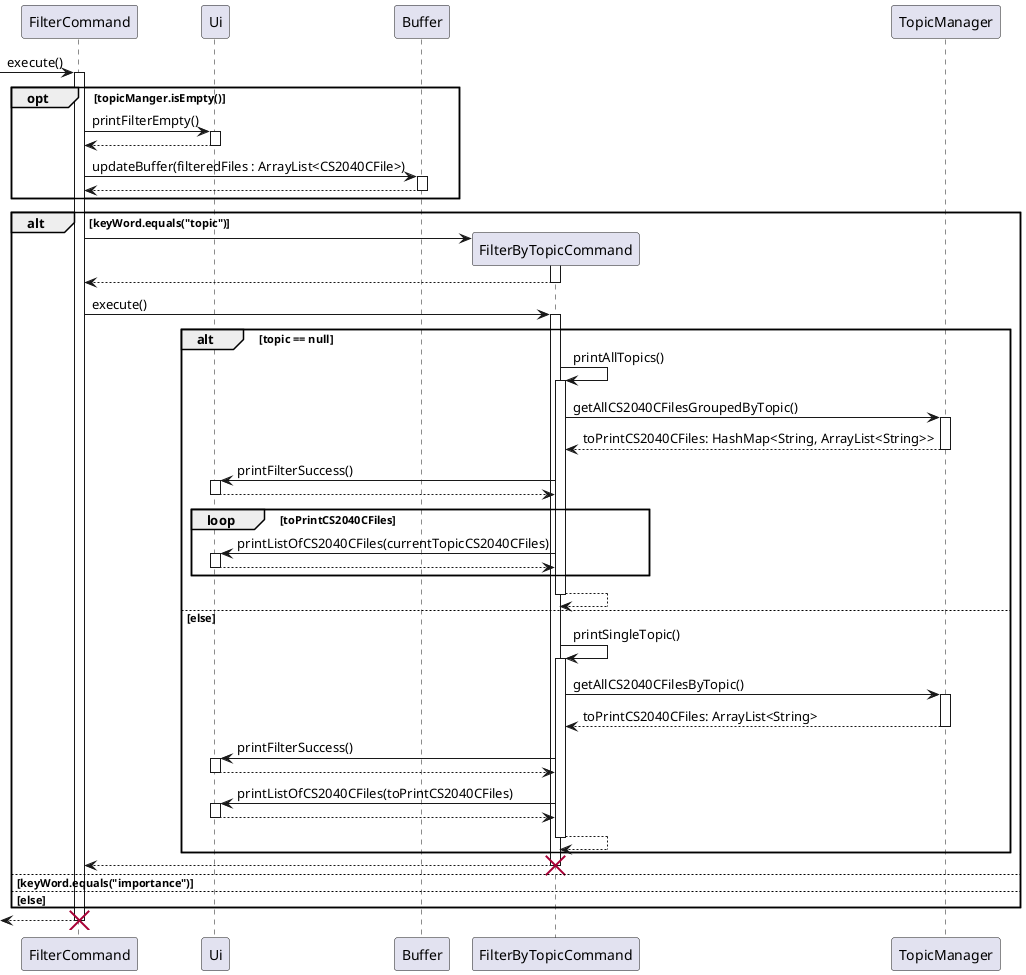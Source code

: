 @startuml
-> FilterCommand : execute()
activate FilterCommand
    opt topicManger.isEmpty()
        FilterCommand -> Ui : printFilterEmpty()
        activate Ui
        return
        FilterCommand -> Buffer : updateBuffer(filteredFiles : ArrayList<CS2040CFile>)
        activate Buffer
        return
    end
    alt keyWord.equals("topic")
        FilterCommand -> FilterByTopicCommand **
        activate FilterByTopicCommand
        return

        FilterCommand -> FilterByTopicCommand : execute()
        activate FilterByTopicCommand
            alt topic == null
                FilterByTopicCommand -> FilterByTopicCommand : printAllTopics()
                activate FilterByTopicCommand
                    FilterByTopicCommand -> TopicManager : getAllCS2040CFilesGroupedByTopic()
                    activate TopicManager
                    return toPrintCS2040CFiles: HashMap<String, ArrayList<String>>

                    FilterByTopicCommand -> Ui : printFilterSuccess()
                    activate Ui
                    return

                    loop toPrintCS2040CFiles
                        FilterByTopicCommand -> Ui : printListOfCS2040CFiles(currentTopicCS2040CFiles)
                        activate Ui
                        return
                    end
                return
            else else
                FilterByTopicCommand -> FilterByTopicCommand : printSingleTopic()
                activate FilterByTopicCommand
                    FilterByTopicCommand -> TopicManager : getAllCS2040CFilesByTopic()
                    activate TopicManager
                    return toPrintCS2040CFiles: ArrayList<String>

                    FilterByTopicCommand -> Ui : printFilterSuccess()
                    activate Ui
                    return

                    FilterByTopicCommand -> Ui : printListOfCS2040CFiles(toPrintCS2040CFiles)
                    activate Ui
                    return
                return
            end
        return
        destroy FilterByTopicCommand
    else keyWord.equals("importance")
    else else
    end
return
destroy FilterCommand
@enduml